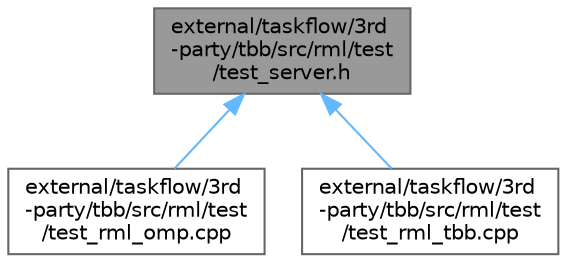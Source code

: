 digraph "external/taskflow/3rd-party/tbb/src/rml/test/test_server.h"
{
 // LATEX_PDF_SIZE
  bgcolor="transparent";
  edge [fontname=Helvetica,fontsize=10,labelfontname=Helvetica,labelfontsize=10];
  node [fontname=Helvetica,fontsize=10,shape=box,height=0.2,width=0.4];
  Node1 [id="Node000001",label="external/taskflow/3rd\l-party/tbb/src/rml/test\l/test_server.h",height=0.2,width=0.4,color="gray40", fillcolor="grey60", style="filled", fontcolor="black",tooltip=" "];
  Node1 -> Node2 [id="edge3_Node000001_Node000002",dir="back",color="steelblue1",style="solid",tooltip=" "];
  Node2 [id="Node000002",label="external/taskflow/3rd\l-party/tbb/src/rml/test\l/test_rml_omp.cpp",height=0.2,width=0.4,color="grey40", fillcolor="white", style="filled",URL="$test__rml__omp_8cpp.html",tooltip=" "];
  Node1 -> Node3 [id="edge4_Node000001_Node000003",dir="back",color="steelblue1",style="solid",tooltip=" "];
  Node3 [id="Node000003",label="external/taskflow/3rd\l-party/tbb/src/rml/test\l/test_rml_tbb.cpp",height=0.2,width=0.4,color="grey40", fillcolor="white", style="filled",URL="$test__rml__tbb_8cpp.html",tooltip=" "];
}
